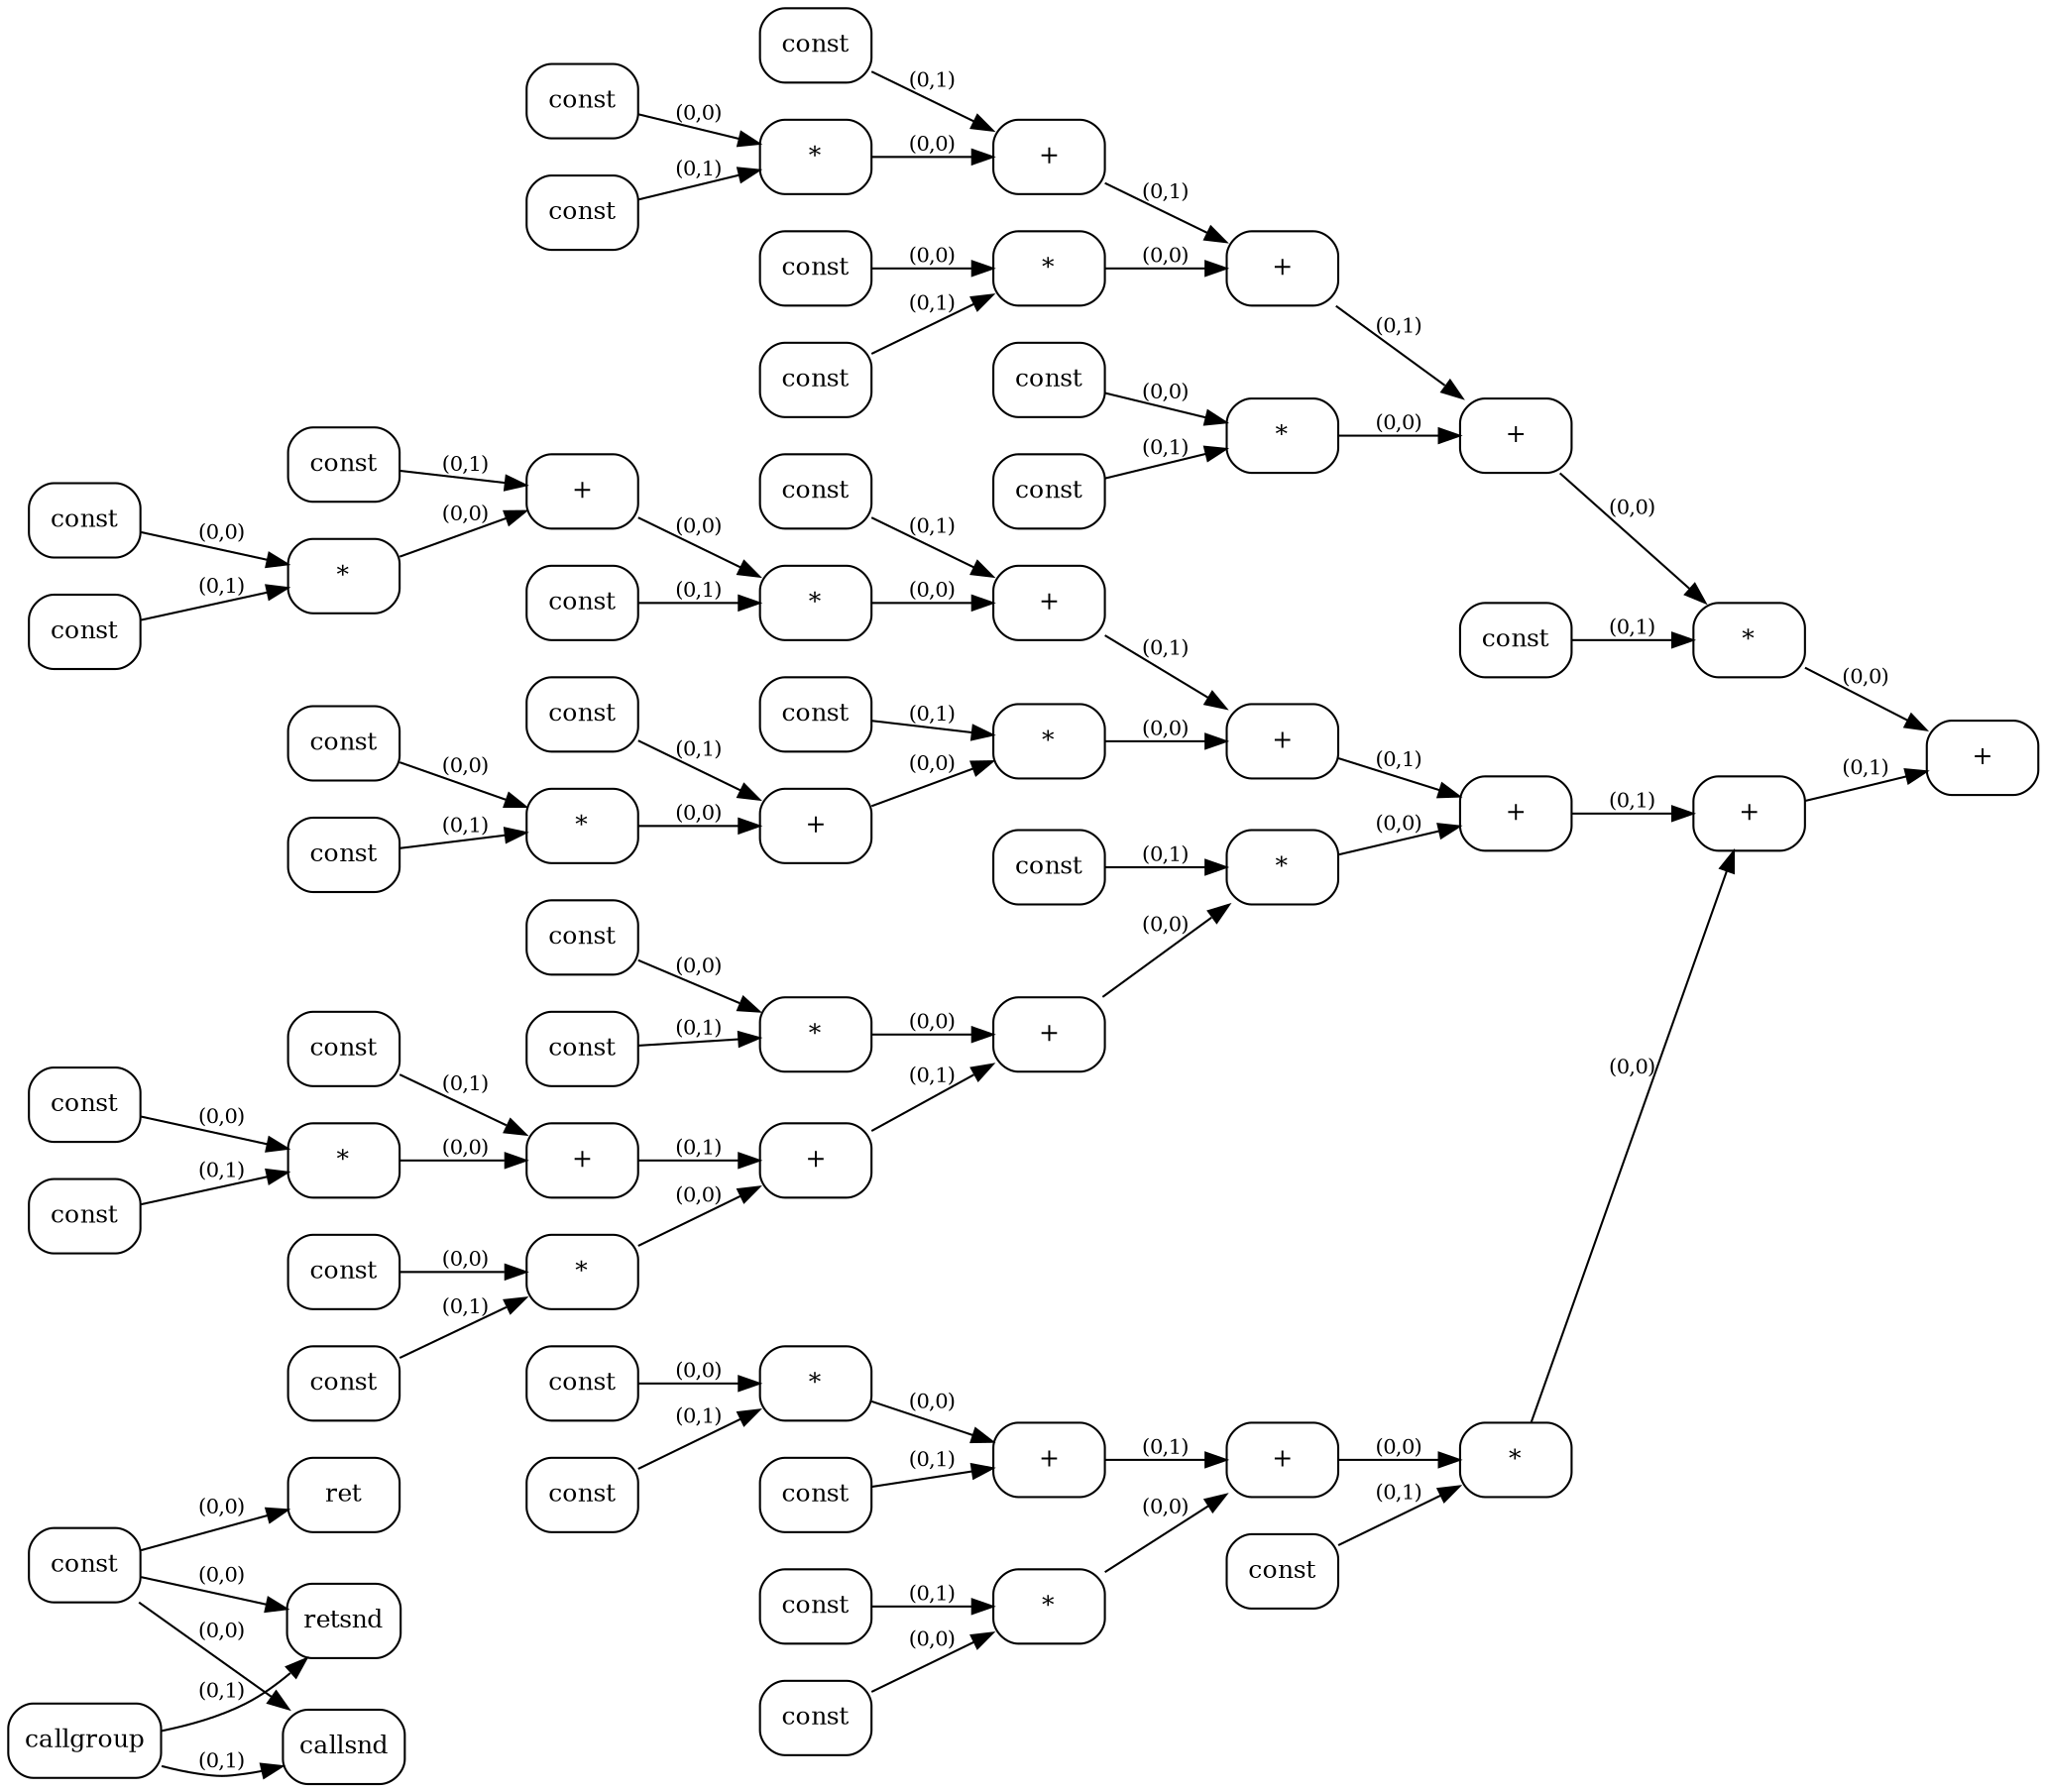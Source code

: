 digraph G {
  rankdir=LR;
  node [shape=box, style=rounded, fontsize=12];
  n0 [label="const"];
  n1 [label="callgroup"];
  n2 [label="callsnd"];
  n3 [label="retsnd"];
  n4 [label="const"];
  n5 [label="const"];
  n6 [label="const"];
  n7 [label="const"];
  n8 [label="const"];
  n9 [label="const"];
  n10 [label="*"];
  n11 [label="+"];
  n12 [label="const"];
  n13 [label="*"];
  n14 [label="+"];
  n15 [label="const"];
  n16 [label="*"];
  n17 [label="+"];
  n18 [label="const"];
  n19 [label="const"];
  n20 [label="const"];
  n21 [label="const"];
  n22 [label="*"];
  n23 [label="+"];
  n24 [label="const"];
  n25 [label="*"];
  n26 [label="+"];
  n27 [label="const"];
  n28 [label="const"];
  n29 [label="const"];
  n30 [label="const"];
  n31 [label="const"];
  n32 [label="*"];
  n33 [label="+"];
  n34 [label="const"];
  n35 [label="*"];
  n36 [label="+"];
  n37 [label="const"];
  n38 [label="*"];
  n39 [label="+"];
  n40 [label="const"];
  n41 [label="const"];
  n42 [label="const"];
  n43 [label="*"];
  n44 [label="+"];
  n45 [label="const"];
  n46 [label="const"];
  n47 [label="const"];
  n48 [label="*"];
  n49 [label="+"];
  n50 [label="const"];
  n51 [label="*"];
  n52 [label="+"];
  n53 [label="const"];
  n54 [label="*"];
  n55 [label="+"];
  n56 [label="const"];
  n57 [label="*"];
  n58 [label="+"];
  n59 [label="const"];
  n60 [label="*"];
  n61 [label="+"];
  n62 [label="const"];
  n63 [label="*"];
  n64 [label="+"];
  n65 [label="ret"];
  n0 -> n2 [label="(0,0)", fontsize=10];
  n1 -> n2 [label="(0,1)", fontsize=10];
  n0 -> n3 [label="(0,0)", fontsize=10];
  n1 -> n3 [label="(0,1)", fontsize=10];
  n8 -> n10 [label="(0,0)", fontsize=10];
  n9 -> n10 [label="(0,1)", fontsize=10];
  n10 -> n11 [label="(0,0)", fontsize=10];
  n6 -> n11 [label="(0,1)", fontsize=10];
  n7 -> n13 [label="(0,0)", fontsize=10];
  n12 -> n13 [label="(0,1)", fontsize=10];
  n13 -> n14 [label="(0,0)", fontsize=10];
  n11 -> n14 [label="(0,1)", fontsize=10];
  n5 -> n16 [label="(0,0)", fontsize=10];
  n15 -> n16 [label="(0,1)", fontsize=10];
  n16 -> n17 [label="(0,0)", fontsize=10];
  n14 -> n17 [label="(0,1)", fontsize=10];
  n20 -> n22 [label="(0,0)", fontsize=10];
  n21 -> n22 [label="(0,1)", fontsize=10];
  n22 -> n23 [label="(0,0)", fontsize=10];
  n19 -> n23 [label="(0,1)", fontsize=10];
  n18 -> n25 [label="(0,0)", fontsize=10];
  n24 -> n25 [label="(0,1)", fontsize=10];
  n25 -> n26 [label="(0,0)", fontsize=10];
  n23 -> n26 [label="(0,1)", fontsize=10];
  n30 -> n32 [label="(0,0)", fontsize=10];
  n31 -> n32 [label="(0,1)", fontsize=10];
  n32 -> n33 [label="(0,0)", fontsize=10];
  n28 -> n33 [label="(0,1)", fontsize=10];
  n29 -> n35 [label="(0,0)", fontsize=10];
  n34 -> n35 [label="(0,1)", fontsize=10];
  n35 -> n36 [label="(0,0)", fontsize=10];
  n33 -> n36 [label="(0,1)", fontsize=10];
  n27 -> n38 [label="(0,0)", fontsize=10];
  n37 -> n38 [label="(0,1)", fontsize=10];
  n38 -> n39 [label="(0,0)", fontsize=10];
  n36 -> n39 [label="(0,1)", fontsize=10];
  n40 -> n43 [label="(0,0)", fontsize=10];
  n42 -> n43 [label="(0,1)", fontsize=10];
  n43 -> n44 [label="(0,0)", fontsize=10];
  n41 -> n44 [label="(0,1)", fontsize=10];
  n45 -> n48 [label="(0,0)", fontsize=10];
  n47 -> n48 [label="(0,1)", fontsize=10];
  n48 -> n49 [label="(0,0)", fontsize=10];
  n46 -> n49 [label="(0,1)", fontsize=10];
  n49 -> n51 [label="(0,0)", fontsize=10];
  n50 -> n51 [label="(0,1)", fontsize=10];
  n51 -> n52 [label="(0,0)", fontsize=10];
  n4 -> n52 [label="(0,1)", fontsize=10];
  n44 -> n54 [label="(0,0)", fontsize=10];
  n53 -> n54 [label="(0,1)", fontsize=10];
  n54 -> n55 [label="(0,0)", fontsize=10];
  n52 -> n55 [label="(0,1)", fontsize=10];
  n39 -> n57 [label="(0,0)", fontsize=10];
  n56 -> n57 [label="(0,1)", fontsize=10];
  n57 -> n58 [label="(0,0)", fontsize=10];
  n55 -> n58 [label="(0,1)", fontsize=10];
  n26 -> n60 [label="(0,0)", fontsize=10];
  n59 -> n60 [label="(0,1)", fontsize=10];
  n60 -> n61 [label="(0,0)", fontsize=10];
  n58 -> n61 [label="(0,1)", fontsize=10];
  n17 -> n63 [label="(0,0)", fontsize=10];
  n62 -> n63 [label="(0,1)", fontsize=10];
  n63 -> n64 [label="(0,0)", fontsize=10];
  n61 -> n64 [label="(0,1)", fontsize=10];
  n0 -> n65 [label="(0,0)", fontsize=10];
}
